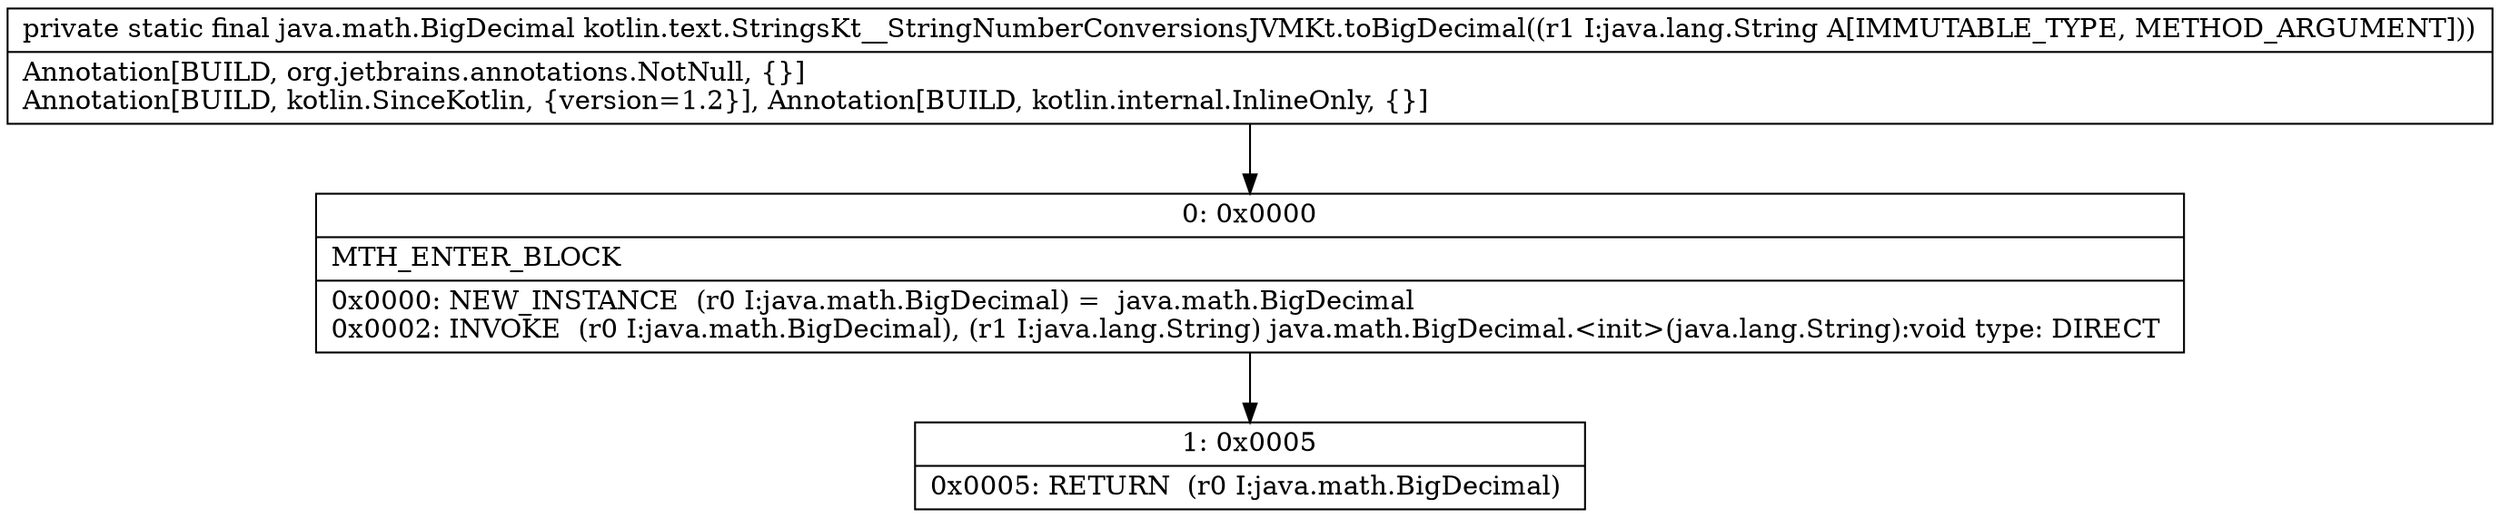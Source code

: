 digraph "CFG forkotlin.text.StringsKt__StringNumberConversionsJVMKt.toBigDecimal(Ljava\/lang\/String;)Ljava\/math\/BigDecimal;" {
Node_0 [shape=record,label="{0\:\ 0x0000|MTH_ENTER_BLOCK\l|0x0000: NEW_INSTANCE  (r0 I:java.math.BigDecimal) =  java.math.BigDecimal \l0x0002: INVOKE  (r0 I:java.math.BigDecimal), (r1 I:java.lang.String) java.math.BigDecimal.\<init\>(java.lang.String):void type: DIRECT \l}"];
Node_1 [shape=record,label="{1\:\ 0x0005|0x0005: RETURN  (r0 I:java.math.BigDecimal) \l}"];
MethodNode[shape=record,label="{private static final java.math.BigDecimal kotlin.text.StringsKt__StringNumberConversionsJVMKt.toBigDecimal((r1 I:java.lang.String A[IMMUTABLE_TYPE, METHOD_ARGUMENT]))  | Annotation[BUILD, org.jetbrains.annotations.NotNull, \{\}]\lAnnotation[BUILD, kotlin.SinceKotlin, \{version=1.2\}], Annotation[BUILD, kotlin.internal.InlineOnly, \{\}]\l}"];
MethodNode -> Node_0;
Node_0 -> Node_1;
}


